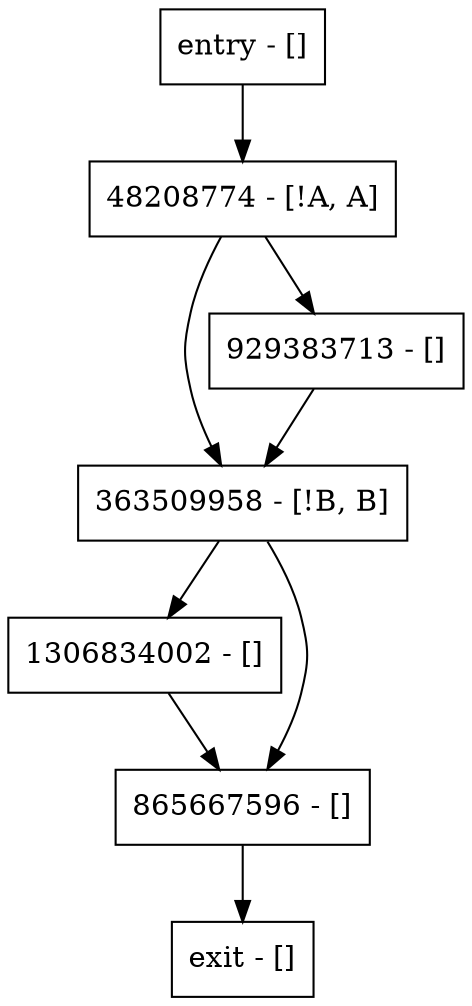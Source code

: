 digraph main {
node [shape=record];
entry [label="entry - []"];
exit [label="exit - []"];
363509958 [label="363509958 - [!B, B]"];
1306834002 [label="1306834002 - []"];
48208774 [label="48208774 - [!A, A]"];
929383713 [label="929383713 - []"];
865667596 [label="865667596 - []"];
entry;
exit;
entry -> 48208774;
363509958 -> 1306834002;
363509958 -> 865667596;
1306834002 -> 865667596;
48208774 -> 363509958;
48208774 -> 929383713;
929383713 -> 363509958;
865667596 -> exit;
}
